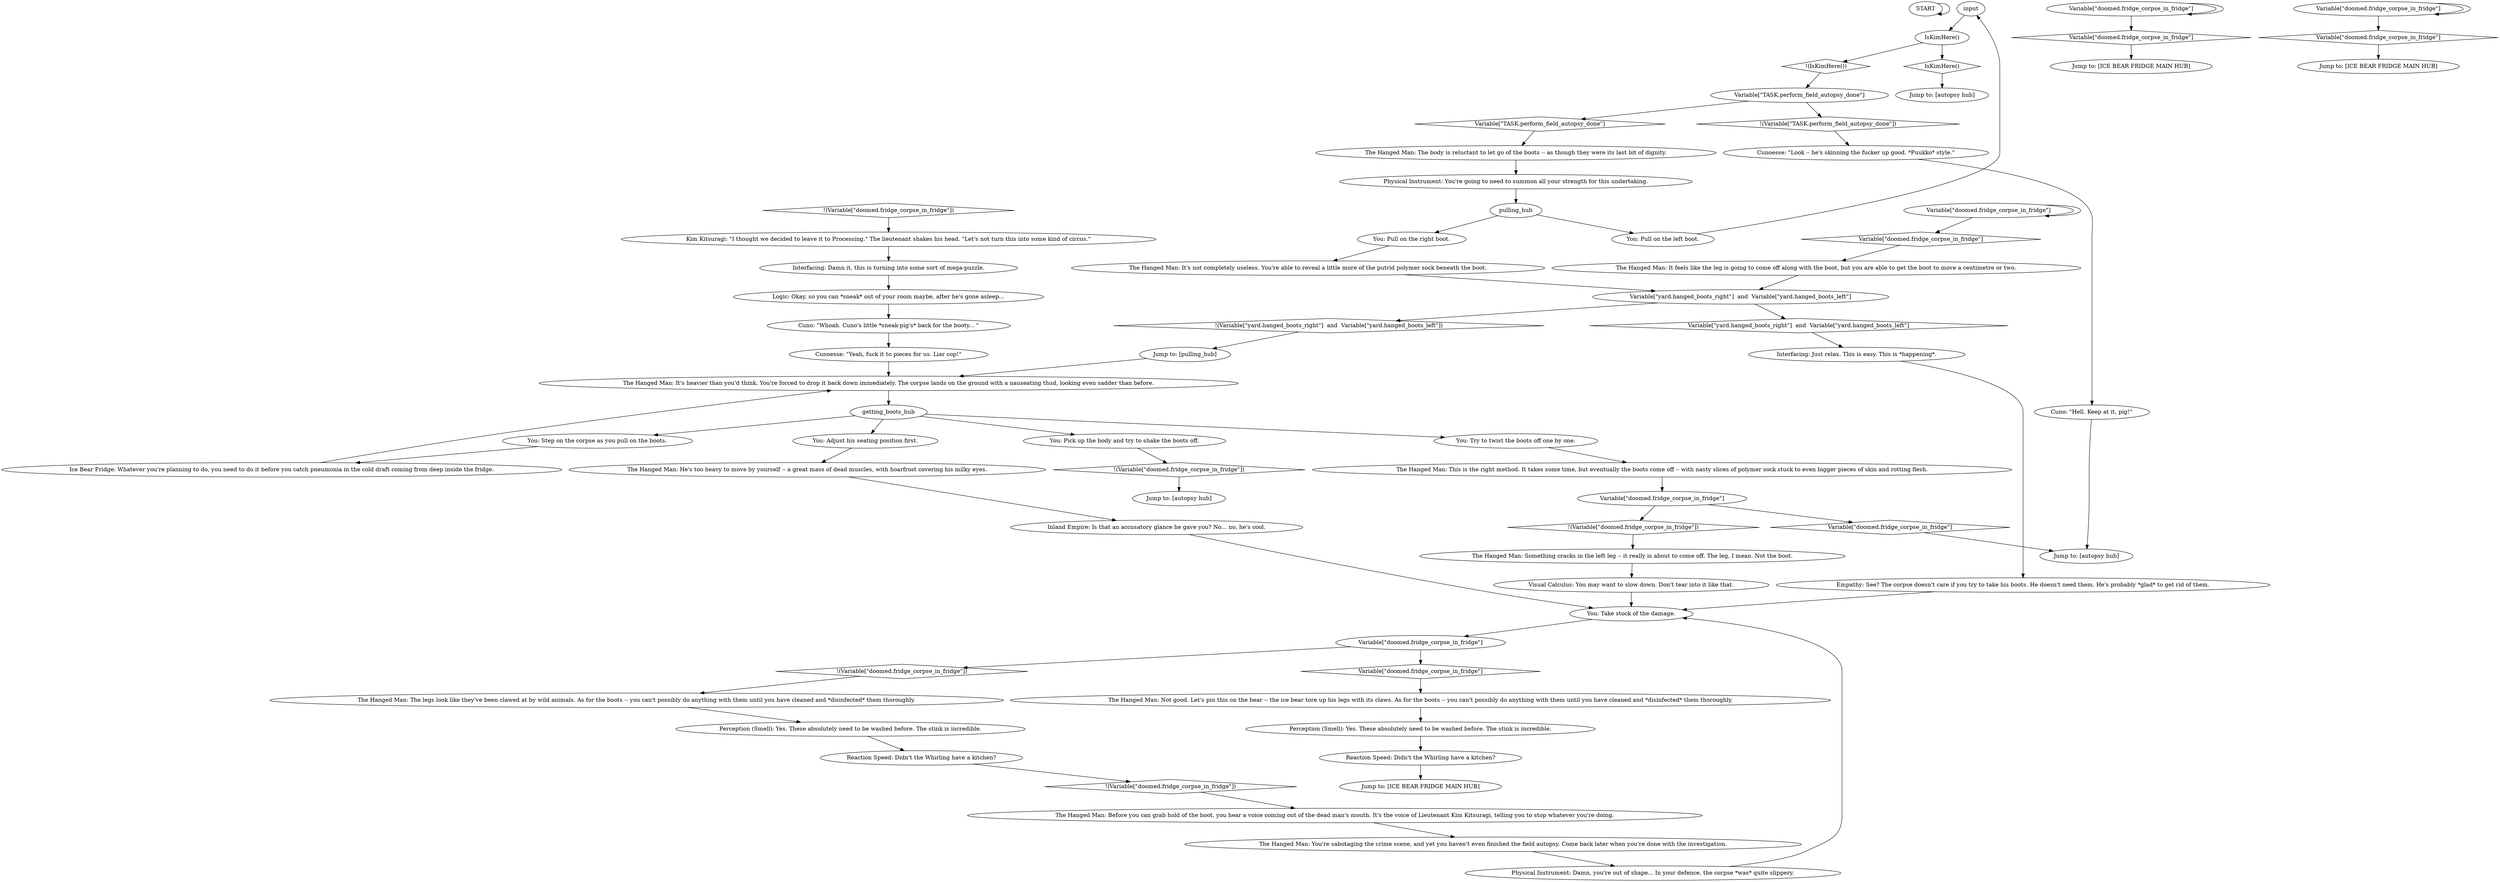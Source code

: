 # YARD / HANGED MAN BOOTS
# If Kim is not there, you can take off the boots once the body is down.
# ==================================================
digraph G {
	  0 [label="START"];
	  1 [label="input"];
	  2 [label="The Hanged Man: It feels like the leg is going to come off along with the boot, but you are able to get the boot to move a centimetre or two."];
	  3 [label="Ice Bear Fridge: Whatever you're planning to do, you need to do it before you catch pneumonia in the cold draft coming from deep inside the fridge."];
	  4 [label="The Hanged Man: Something cracks in the left leg -- it really is about to come off. The leg, I mean. Not the boot."];
	  5 [label="Cunoesse: \"Look -- he's skinning the fucker up good. *Puukko* style.\""];
	  6 [label="The Hanged Man: Before you can grab hold of the boot, you hear a voice coming out of the dead man's mouth. It's the voice of Lieutenant Kim Kitsuragi, telling you to stop whatever you're doing."];
	  7 [label="Cuno: \"Whoah. Cuno's little *sneak-pig's* back for the booty... \""];
	  8 [label="Variable[\"doomed.fridge_corpse_in_fridge\"]"];
	  9 [label="Variable[\"doomed.fridge_corpse_in_fridge\"]", shape=diamond];
	  10 [label="!(Variable[\"doomed.fridge_corpse_in_fridge\"])", shape=diamond];
	  11 [label="The Hanged Man: It's heavier than you'd think. You're forced to drop it back down immediately. The corpse lands on the ground with a nauseating thud, looking even sadder than before."];
	  12 [label="pulling_hub"];
	  13 [label="Variable[\"doomed.fridge_corpse_in_fridge\"]"];
	  14 [label="Variable[\"doomed.fridge_corpse_in_fridge\"]", shape=diamond];
	  15 [label="!(Variable[\"doomed.fridge_corpse_in_fridge\"])", shape=diamond];
	  16 [label="Jump to: [autopsy hub]"];
	  17 [label="Kim Kitsuragi: \"I thought we decided to leave it to Processing.\" The lieutenant shakes his head. \"Let's not turn this into some kind of circus.\""];
	  18 [label="Jump to: [autopsy hub]"];
	  19 [label="You: Take stock of the damage."];
	  20 [label="getting_boots_hub"];
	  21 [label="Physical Instrument: Damn, you're out of shape... In your defence, the corpse *was* quite slippery."];
	  22 [label="Variable[\"doomed.fridge_corpse_in_fridge\"]"];
	  23 [label="Variable[\"doomed.fridge_corpse_in_fridge\"]", shape=diamond];
	  24 [label="!(Variable[\"doomed.fridge_corpse_in_fridge\"])", shape=diamond];
	  25 [label="Perception (Smell): Yes. These absolutely need to be washed before. The stink is incredible."];
	  26 [label="The Hanged Man: The body is reluctant to let go of the boots -- as though they were its last bit of dignity."];
	  27 [label="You: Step on the corpse as you pull on the boots."];
	  28 [label="Variable[\"doomed.fridge_corpse_in_fridge\"]"];
	  29 [label="Variable[\"doomed.fridge_corpse_in_fridge\"]", shape=diamond];
	  30 [label="!(Variable[\"doomed.fridge_corpse_in_fridge\"])", shape=diamond];
	  31 [label="Empathy: See? The corpse doesn't care if you try to take his boots. He doesn't need them. He's probably *glad* to get rid of them."];
	  32 [label="Variable[\"TASK.perform_field_autopsy_done\"]"];
	  33 [label="Variable[\"TASK.perform_field_autopsy_done\"]", shape=diamond];
	  34 [label="!(Variable[\"TASK.perform_field_autopsy_done\"])", shape=diamond];
	  35 [label="You: Pick up the body and try to shake the boots off."];
	  36 [label="The Hanged Man: Not good. Let's pin this on the bear -- the ice bear tore up his legs with its claws. As for the boots -- you can't possibly do anything with them until you have cleaned and *disinfected* them thoroughly."];
	  37 [label="Visual Calculus: You may want to slow down. Don't tear into it like that."];
	  38 [label="Jump to: [ICE BEAR FRIDGE MAIN HUB]"];
	  39 [label="You: Pull on the right boot."];
	  40 [label="Logic: Okay, so you can *sneak* out of your room maybe, after he's gone asleep..."];
	  41 [label="Variable[\"yard.hanged_boots_right\"]  and  Variable[\"yard.hanged_boots_left\"]"];
	  42 [label="Variable[\"yard.hanged_boots_right\"]  and  Variable[\"yard.hanged_boots_left\"]", shape=diamond];
	  43 [label="!(Variable[\"yard.hanged_boots_right\"]  and  Variable[\"yard.hanged_boots_left\"])", shape=diamond];
	  44 [label="Reaction Speed: Didn't the Whirling have a kitchen?"];
	  45 [label="IsKimHere()"];
	  46 [label="IsKimHere()", shape=diamond];
	  47 [label="!(IsKimHere())", shape=diamond];
	  48 [label="Inland Empire: Is that an accusatory glance he gave you? No... no, he's cool."];
	  49 [label="Jump to: [autopsy hub]"];
	  50 [label="Jump to: [ICE BEAR FRIDGE MAIN HUB]"];
	  51 [label="Interfacing: Damn it, this is turning into some sort of mega-puzzle."];
	  52 [label="The Hanged Man: It's not completely useless. You're able to reveal a little more of the putrid polymer sock beneath the boot."];
	  53 [label="You: Try to twist the boots off one by one."];
	  54 [label="Jump to: [ICE BEAR FRIDGE MAIN HUB]"];
	  55 [label="Cunoesse: \"Yeah, fuck it to pieces for us. Liar cop!\""];
	  56 [label="Interfacing: Just relax. This is easy. This is *happening*."];
	  57 [label="The Hanged Man: You're sabotaging the crime scene, and yet you haven't even finished the field autopsy. Come back later when you're done with the investigation."];
	  58 [label="Variable[\"doomed.fridge_corpse_in_fridge\"]"];
	  59 [label="Variable[\"doomed.fridge_corpse_in_fridge\"]", shape=diamond];
	  60 [label="!(Variable[\"doomed.fridge_corpse_in_fridge\"])", shape=diamond];
	  61 [label="Reaction Speed: Didn't the Whirling have a kitchen?"];
	  62 [label="Cuno: \"Hell. Keep at it, pig!\""];
	  63 [label="You: Adjust his seating position first."];
	  64 [label="Physical Instrument: You're going to need to summon all your strength for this undertaking."];
	  65 [label="You: Pull on the left boot."];
	  66 [label="Perception (Smell): Yes. These absolutely need to be washed before. The stink is incredible."];
	  67 [label="The Hanged Man: This is the right method. It takes some time, but eventually the boots come off -- with nasty slices of polymer sock stuck to even bigger pieces of skin and rotting flesh."];
	  68 [label="Jump to: [pulling_hub]"];
	  69 [label="The Hanged Man: He's too heavy to move by yourself -- a great mass of dead muscles, with hoarfrost covering his milky eyes."];
	  70 [label="The Hanged Man: The legs look like they've been clawed at by wild animals. As for the boots -- you can't possibly do anything with them until you have cleaned and *disinfected* them thoroughly."];
	  0 -> 0
	  1 -> 45
	  2 -> 41
	  3 -> 11
	  4 -> 37
	  5 -> 62
	  6 -> 57
	  7 -> 55
	  8 -> 8
	  8 -> 9
	  9 -> 54
	  10 -> 49
	  11 -> 20
	  12 -> 65
	  12 -> 39
	  13 -> 13
	  13 -> 14
	  14 -> 2
	  15 -> 6
	  17 -> 51
	  19 -> 58
	  20 -> 27
	  20 -> 35
	  20 -> 53
	  20 -> 63
	  21 -> 19
	  22 -> 22
	  22 -> 23
	  23 -> 38
	  24 -> 17
	  25 -> 44
	  26 -> 64
	  27 -> 3
	  28 -> 29
	  28 -> 30
	  29 -> 18
	  30 -> 4
	  31 -> 19
	  32 -> 33
	  32 -> 34
	  33 -> 26
	  34 -> 5
	  35 -> 10
	  36 -> 66
	  37 -> 19
	  39 -> 52
	  40 -> 7
	  41 -> 42
	  41 -> 43
	  42 -> 56
	  43 -> 68
	  44 -> 15
	  45 -> 46
	  45 -> 47
	  46 -> 16
	  47 -> 32
	  48 -> 19
	  51 -> 40
	  52 -> 41
	  53 -> 67
	  55 -> 11
	  56 -> 31
	  57 -> 21
	  58 -> 59
	  58 -> 60
	  59 -> 36
	  60 -> 70
	  61 -> 50
	  62 -> 18
	  63 -> 69
	  64 -> 12
	  65 -> 1
	  66 -> 61
	  67 -> 28
	  68 -> 11
	  69 -> 48
	  70 -> 25
}


